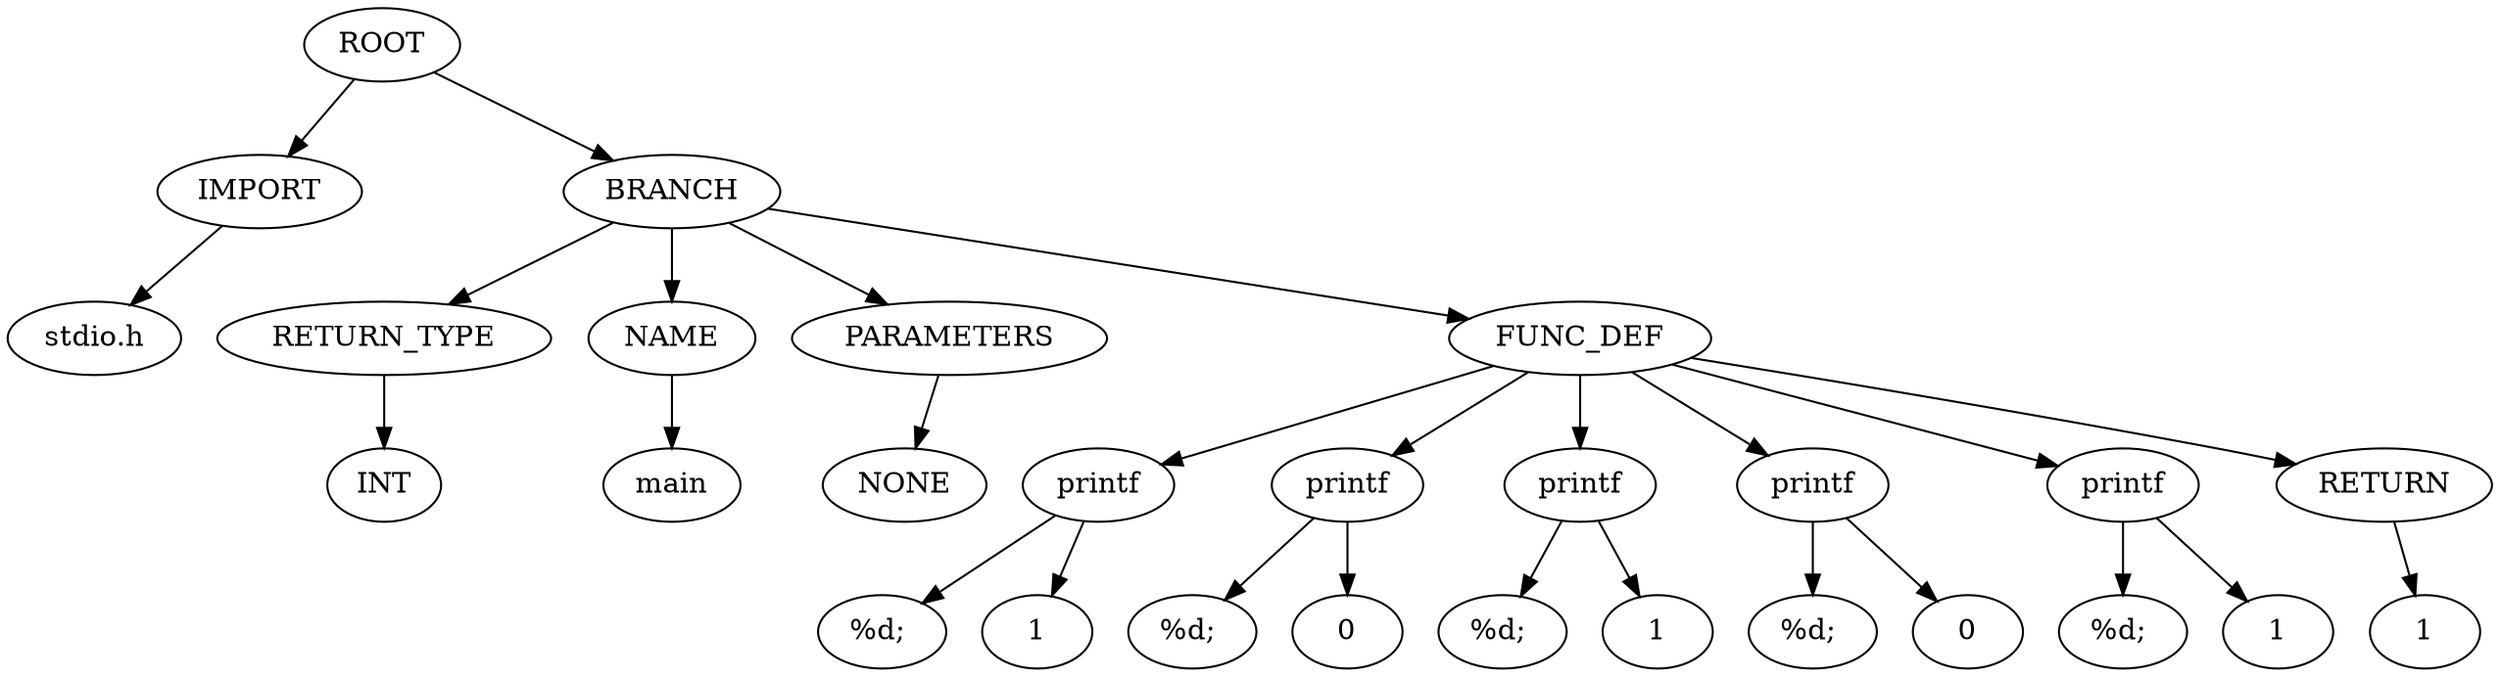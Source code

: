 strict digraph G{
l11[label = "IMPORT"]
l111[label = "BRANCH"]
"ROOT"->"l11"
l11131[label = "stdio.h"]
"l11"->l11131
"ROOT"->"l111"
l111331[label = "RETURN_TYPE"]
l1113311[label = "NAME"]
l11133111[label = "PARAMETERS"]
l111331111[label = "FUNC_DEF"]
"l111"->"l111331"
l11133111131[label = "INT"]
"l111331"->l11133111131
"l111"->"l1113311"
l111331111331[label = "main"]
"l1113311"->l111331111331
"l111"->"l11133111"
l1113311113331[label = "NONE"]
"l11133111"->l1113311113331
"l111"->"l111331111"
l11133111133331[label = "printf"]
l111331111333311[label = "printf"]
l1113311113333111[label = "printf"]
l11133111133331111[label = "printf"]
l111331111333311111[label = "printf"]
l1113311113333111111[label = "RETURN"]
"l111331111"->"l11133111133331"
l111331111333311111131[label = "%d; "]
l1113311113333111111311[label = "1"]
"l11133111133331"->l111331111333311111131
"l11133111133331"->l1113311113333111111311
"l111331111"->"l111331111333311"
l1113311113333111111331[label = "%d; "]
l11133111133331111113311[label = "0"]
"l111331111333311"->l1113311113333111111331
"l111331111333311"->l11133111133331111113311
"l111331111"->"l1113311113333111"
l11133111133331111113331[label = "%d; "]
l111331111333311111133311[label = "1"]
"l1113311113333111"->l11133111133331111113331
"l1113311113333111"->l111331111333311111133311
"l111331111"->"l11133111133331111"
l111331111333311111133331[label = "%d; "]
l1113311113333111111333311[label = "0"]
"l11133111133331111"->l111331111333311111133331
"l11133111133331111"->l1113311113333111111333311
"l111331111"->"l111331111333311111"
l1113311113333111111333331[label = "%d; "]
l11133111133331111113333311[label = "1"]
"l111331111333311111"->l1113311113333111111333331
"l111331111333311111"->l11133111133331111113333311
"l111331111"->"l1113311113333111111"
l11133111133331111113333331[label = "1"]
"l1113311113333111111"->l11133111133331111113333331
}
